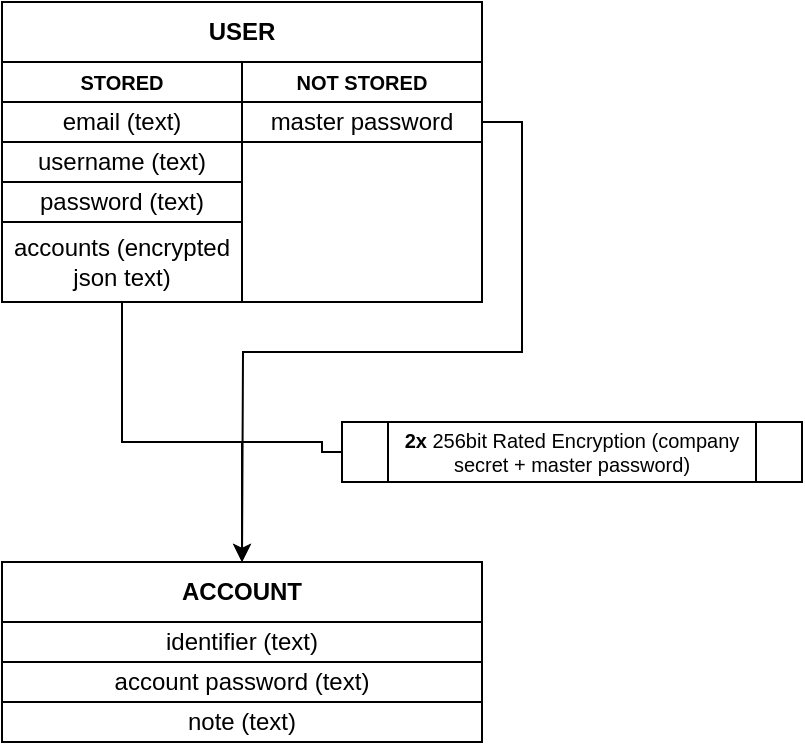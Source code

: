 <mxfile version="20.1.4"><diagram id="defHXQDZOercOGCoL93L" name="Page-1"><mxGraphModel dx="1422" dy="766" grid="1" gridSize="10" guides="1" tooltips="1" connect="1" arrows="1" fold="1" page="1" pageScale="1" pageWidth="827" pageHeight="1169" math="0" shadow="0"><root><mxCell id="0"/><mxCell id="1" parent="0"/><mxCell id="cek3V9BBN6oQmXAziLX--1" value="" style="rounded=0;whiteSpace=wrap;html=1;" parent="1" vertex="1"><mxGeometry x="100" y="220" width="240" height="140" as="geometry"/></mxCell><mxCell id="cek3V9BBN6oQmXAziLX--2" value="" style="rounded=0;whiteSpace=wrap;html=1;" parent="1" vertex="1"><mxGeometry x="100" y="210" width="240" height="30" as="geometry"/></mxCell><mxCell id="cek3V9BBN6oQmXAziLX--3" value="&lt;b&gt;USER&lt;/b&gt;" style="text;html=1;strokeColor=none;fillColor=none;align=center;verticalAlign=middle;whiteSpace=wrap;rounded=0;" parent="1" vertex="1"><mxGeometry x="100" y="210" width="240" height="30" as="geometry"/></mxCell><mxCell id="cek3V9BBN6oQmXAziLX--5" value="" style="rounded=0;whiteSpace=wrap;html=1;" parent="1" vertex="1"><mxGeometry x="100" y="240" width="120" height="120" as="geometry"/></mxCell><mxCell id="cek3V9BBN6oQmXAziLX--6" value="email (text)" style="rounded=0;whiteSpace=wrap;html=1;" parent="1" vertex="1"><mxGeometry x="100" y="260" width="120" height="20" as="geometry"/></mxCell><mxCell id="cek3V9BBN6oQmXAziLX--7" value="username (text)" style="rounded=0;whiteSpace=wrap;html=1;" parent="1" vertex="1"><mxGeometry x="100" y="280" width="120" height="20" as="geometry"/></mxCell><mxCell id="cek3V9BBN6oQmXAziLX--9" value="password (text)" style="rounded=0;whiteSpace=wrap;html=1;" parent="1" vertex="1"><mxGeometry x="100" y="300" width="120" height="20" as="geometry"/></mxCell><mxCell id="cek3V9BBN6oQmXAziLX--15" style="edgeStyle=orthogonalEdgeStyle;rounded=0;orthogonalLoop=1;jettySize=auto;html=1;exitX=0.5;exitY=1;exitDx=0;exitDy=0;fontSize=12;" parent="1" source="cek3V9BBN6oQmXAziLX--10" target="cek3V9BBN6oQmXAziLX--16" edge="1"><mxGeometry relative="1" as="geometry"><mxPoint x="160" y="420" as="targetPoint"/><Array as="points"><mxPoint x="160" y="430"/><mxPoint x="220" y="430"/></Array></mxGeometry></mxCell><mxCell id="cek3V9BBN6oQmXAziLX--10" value="accounts (encrypted json text)" style="rounded=0;whiteSpace=wrap;html=1;" parent="1" vertex="1"><mxGeometry x="100" y="320" width="120" height="40" as="geometry"/></mxCell><mxCell id="cek3V9BBN6oQmXAziLX--11" value="&lt;b&gt;&lt;font style=&quot;font-size: 10px;&quot;&gt;STORED&lt;/font&gt;&lt;/b&gt;" style="rounded=0;whiteSpace=wrap;html=1;" parent="1" vertex="1"><mxGeometry x="100" y="240" width="120" height="20" as="geometry"/></mxCell><mxCell id="cek3V9BBN6oQmXAziLX--13" value="&lt;b&gt;&lt;font style=&quot;font-size: 10px;&quot;&gt;NOT STORED&lt;/font&gt;&lt;/b&gt;" style="rounded=0;whiteSpace=wrap;html=1;" parent="1" vertex="1"><mxGeometry x="220" y="240" width="120" height="20" as="geometry"/></mxCell><mxCell id="cek3V9BBN6oQmXAziLX--23" style="edgeStyle=orthogonalEdgeStyle;rounded=0;orthogonalLoop=1;jettySize=auto;html=1;exitX=1;exitY=0.5;exitDx=0;exitDy=0;fontSize=6;" parent="1" source="cek3V9BBN6oQmXAziLX--14" edge="1"><mxGeometry relative="1" as="geometry"><mxPoint x="220" y="490" as="targetPoint"/></mxGeometry></mxCell><mxCell id="cek3V9BBN6oQmXAziLX--14" value="&lt;font style=&quot;font-size: 12px;&quot;&gt;master password&lt;/font&gt;" style="rounded=0;whiteSpace=wrap;html=1;fontSize=10;" parent="1" vertex="1"><mxGeometry x="220" y="260" width="120" height="20" as="geometry"/></mxCell><mxCell id="cek3V9BBN6oQmXAziLX--16" value="" style="rounded=0;whiteSpace=wrap;html=1;fontSize=12;" parent="1" vertex="1"><mxGeometry x="100" y="490" width="240" height="90" as="geometry"/></mxCell><mxCell id="cek3V9BBN6oQmXAziLX--17" value="&lt;b&gt;ACCOUNT&lt;/b&gt;" style="rounded=0;whiteSpace=wrap;html=1;fontSize=12;" parent="1" vertex="1"><mxGeometry x="100" y="490" width="240" height="30" as="geometry"/></mxCell><mxCell id="cek3V9BBN6oQmXAziLX--20" value="identifier (text)" style="rounded=0;whiteSpace=wrap;html=1;fontSize=12;" parent="1" vertex="1"><mxGeometry x="100" y="520" width="240" height="20" as="geometry"/></mxCell><mxCell id="cek3V9BBN6oQmXAziLX--21" value="account password (text)" style="rounded=0;whiteSpace=wrap;html=1;fontSize=12;" parent="1" vertex="1"><mxGeometry x="100" y="540" width="240" height="20" as="geometry"/></mxCell><mxCell id="cek3V9BBN6oQmXAziLX--22" value="note (text)" style="rounded=0;whiteSpace=wrap;html=1;fontSize=12;" parent="1" vertex="1"><mxGeometry x="100" y="560" width="240" height="20" as="geometry"/></mxCell><mxCell id="cek3V9BBN6oQmXAziLX--33" value="" style="endArrow=none;html=1;rounded=0;fontSize=8;entryX=0;entryY=0.5;entryDx=0;entryDy=0;edgeStyle=orthogonalEdgeStyle;" parent="1" target="cek3V9BBN6oQmXAziLX--34" edge="1"><mxGeometry width="50" height="50" relative="1" as="geometry"><mxPoint x="220" y="430" as="sourcePoint"/><mxPoint x="260" y="425" as="targetPoint"/><Array as="points"><mxPoint x="260" y="430"/><mxPoint x="260" y="435"/></Array></mxGeometry></mxCell><mxCell id="cek3V9BBN6oQmXAziLX--34" value="&lt;b&gt;2x&lt;/b&gt;&amp;nbsp;256bit Rated Encryption (company secret + master password)" style="shape=process;whiteSpace=wrap;html=1;backgroundOutline=1;fontSize=10;" parent="1" vertex="1"><mxGeometry x="270" y="420" width="230" height="30" as="geometry"/></mxCell></root></mxGraphModel></diagram></mxfile>